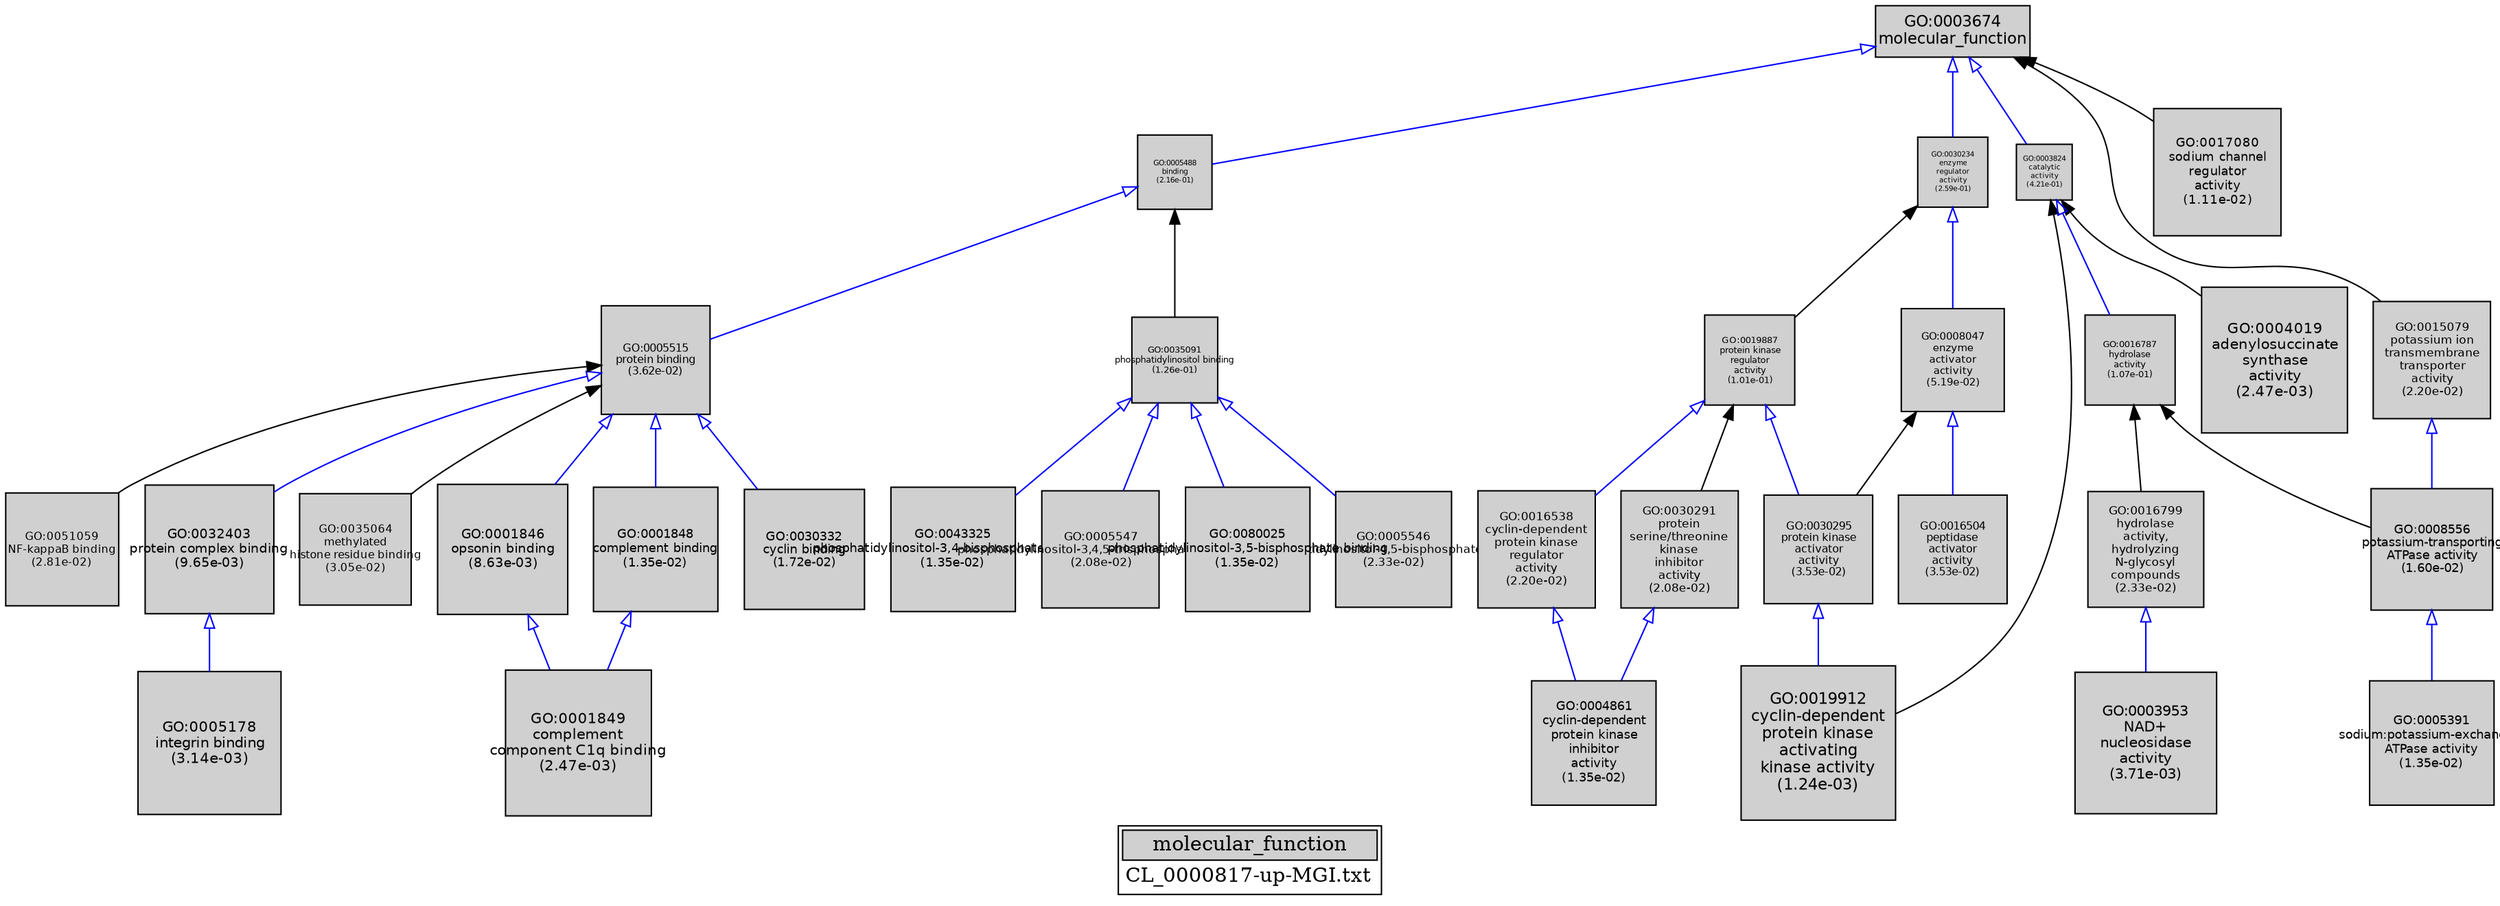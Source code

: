 digraph "molecular_function" {
graph [ bgcolor = "#FFFFFF", label = <<TABLE COLOR="black" BGCOLOR="white"><TR><TD COLSPAN="2" BGCOLOR="#D0D0D0"><FONT COLOR="black">molecular_function</FONT></TD></TR><TR><TD BORDER="0">CL_0000817-up-MGI.txt</TD></TR></TABLE>> ];
node [ fontname = "Helvetica" ];

subgraph "nodes" {

node [ style = "filled", fixedsize = "true", width = 1, shape = "box", fontsize = 9, fillcolor = "#D0D0D0", fontcolor = "black", color = "black" ];

"GO:0032403" [ URL = "#GO:0032403", label = <<TABLE BORDER="0"><TR><TD>GO:0032403<BR/>protein complex binding<BR/>(9.65e-03)</TD></TR></TABLE>>, width = 1.25002892134, shape = "box", fontsize = 9.00020823363, height = 1.25002892134 ];
"GO:0008556" [ URL = "#GO:0008556", label = <<TABLE BORDER="0"><TR><TD>GO:0008556<BR/>potassium-transporting<BR/>ATPase activity<BR/>(1.60e-02)</TD></TR></TABLE>>, width = 1.18075512675, shape = "box", fontsize = 8.5014369126, height = 1.18075512675 ];
"GO:0003953" [ URL = "#GO:0003953", label = <<TABLE BORDER="0"><TR><TD>GO:0003953<BR/>NAD+<BR/>nucleosidase<BR/>activity<BR/>(3.71e-03)</TD></TR></TABLE>>, width = 1.3721609106, shape = "box", fontsize = 9.87955855633, height = 1.3721609106 ];
"GO:0019912" [ URL = "#GO:0019912", label = <<TABLE BORDER="0"><TR><TD>GO:0019912<BR/>cyclin-dependent<BR/>protein kinase<BR/>activating<BR/>kinase activity<BR/>(1.24e-03)</TD></TR></TABLE>>, width = 1.5, shape = "box", fontsize = 10.8, height = 1.5 ];
"GO:0035064" [ URL = "#GO:0035064", label = <<TABLE BORDER="0"><TR><TD>GO:0035064<BR/>methylated<BR/>histone residue binding<BR/>(3.05e-02)</TD></TR></TABLE>>, width = 1.08523579819, shape = "box", fontsize = 7.81369774696, height = 1.08523579819 ];
"GO:0005178" [ URL = "#GO:0005178", label = <<TABLE BORDER="0"><TR><TD>GO:0005178<BR/>integrin binding<BR/>(3.14e-03)</TD></TR></TABLE>>, width = 1.39236344036, shape = "box", fontsize = 10.0250167706, height = 1.39236344036 ];
"GO:0016799" [ URL = "#GO:0016799", label = <<TABLE BORDER="0"><TR><TD>GO:0016799<BR/>hydrolase<BR/>activity,<BR/>hydrolyzing<BR/>N-glycosyl<BR/>compounds<BR/>(2.33e-02)</TD></TR></TABLE>>, width = 1.1262265971, shape = "box", fontsize = 8.10883149909, height = 1.1262265971 ];
"GO:0001846" [ URL = "#GO:0001846", label = <<TABLE BORDER="0"><TR><TD>GO:0001846<BR/>opsonin binding<BR/>(8.63e-03)</TD></TR></TABLE>>, width = 1.2649603276, shape = "box", fontsize = 9.10771435872, height = 1.2649603276 ];
"GO:0001849" [ URL = "#GO:0001849", label = <<TABLE BORDER="0"><TR><TD>GO:0001849<BR/>complement<BR/>component C1q binding<BR/>(2.47e-03)</TD></TR></TABLE>>, width = 1.42066447454, shape = "box", fontsize = 10.2287842167, height = 1.42066447454 ];
"GO:0005546" [ URL = "#GO:0005546", label = <<TABLE BORDER="0"><TR><TD>GO:0005546<BR/>phosphatidylinositol-4,5-bisphosphate binding<BR/>(2.33e-02)</TD></TR></TABLE>>, width = 1.1262265971, shape = "box", fontsize = 8.10883149909, height = 1.1262265971 ];
"GO:0030295" [ URL = "#GO:0030295", label = <<TABLE BORDER="0"><TR><TD>GO:0030295<BR/>protein kinase<BR/>activator<BR/>activity<BR/>(3.53e-02)</TD></TR></TABLE>>, width = 1.06247753163, shape = "box", fontsize = 7.64983822776, height = 1.06247753163 ];
"GO:0005488" [ URL = "#GO:0005488", label = <<TABLE BORDER="0"><TR><TD>GO:0005488<BR/>binding<BR/>(2.16e-01)</TD></TR></TABLE>>, width = 0.722649466195, shape = "box", fontsize = 5.20307615661, height = 0.722649466195 ];
"GO:0008047" [ URL = "#GO:0008047", label = <<TABLE BORDER="0"><TR><TD>GO:0008047<BR/>enzyme<BR/>activator<BR/>activity<BR/>(5.19e-02)</TD></TR></TABLE>>, width = 1.00005717194, shape = "box", fontsize = 7.200411638, height = 1.00005717194 ];
"GO:0004019" [ URL = "#GO:0004019", label = <<TABLE BORDER="0"><TR><TD>GO:0004019<BR/>adenylosuccinate<BR/>synthase<BR/>activity<BR/>(2.47e-03)</TD></TR></TABLE>>, width = 1.42066447454, shape = "box", fontsize = 10.2287842167, height = 1.42066447454 ];
"GO:0030291" [ URL = "#GO:0030291", label = <<TABLE BORDER="0"><TR><TD>GO:0030291<BR/>protein<BR/>serine/threonine<BR/>kinase<BR/>inhibitor<BR/>activity<BR/>(2.08e-02)</TD></TR></TABLE>>, width = 1.14245759128, shape = "box", fontsize = 8.22569465721, height = 1.14245759128 ];
"GO:0005515" [ URL = "#GO:0005515", label = <<TABLE BORDER="0"><TR><TD>GO:0005515<BR/>protein binding<BR/>(3.62e-02)</TD></TR></TABLE>>, width = 1.05832808871, shape = "box", fontsize = 7.61996223868, height = 1.05832808871 ];
"GO:0030234" [ URL = "#GO:0030234", label = <<TABLE BORDER="0"><TR><TD>GO:0030234<BR/>enzyme<BR/>regulator<BR/>activity<BR/>(2.59e-01)</TD></TR></TABLE>>, width = 0.67946730897, shape = "box", fontsize = 5.0, height = 0.67946730897 ];
"GO:0019887" [ URL = "#GO:0019887", label = <<TABLE BORDER="0"><TR><TD>GO:0019887<BR/>protein kinase<BR/>regulator<BR/>activity<BR/>(1.01e-01)</TD></TR></TABLE>>, width = 0.881028239248, shape = "box", fontsize = 6.34340332259, height = 0.881028239248 ];
"GO:0043325" [ URL = "#GO:0043325", label = <<TABLE BORDER="0"><TR><TD>GO:0043325<BR/>phosphatidylinositol-3,4-bisphosphate binding<BR/>(1.35e-02)</TD></TR></TABLE>>, width = 1.20402823033, shape = "box", fontsize = 8.66900325839, height = 1.20402823033 ];
"GO:0005391" [ URL = "#GO:0005391", label = <<TABLE BORDER="0"><TR><TD>GO:0005391<BR/>sodium:potassium-exchanging<BR/>ATPase activity<BR/>(1.35e-02)</TD></TR></TABLE>>, width = 1.20402823033, shape = "box", fontsize = 8.66900325839, height = 1.20402823033 ];
"GO:0015079" [ URL = "#GO:0015079", label = <<TABLE BORDER="0"><TR><TD>GO:0015079<BR/>potassium ion<BR/>transmembrane<BR/>transporter<BR/>activity<BR/>(2.20e-02)</TD></TR></TABLE>>, width = 1.13414317819, shape = "box", fontsize = 8.16583088296, height = 1.13414317819 ];
"GO:0005547" [ URL = "#GO:0005547", label = <<TABLE BORDER="0"><TR><TD>GO:0005547<BR/>phosphatidylinositol-3,4,5-trisphosphate binding<BR/>(2.08e-02)</TD></TR></TABLE>>, width = 1.14245759128, shape = "box", fontsize = 8.22569465721, height = 1.14245759128 ];
"GO:0017080" [ URL = "#GO:0017080", label = <<TABLE BORDER="0"><TR><TD>GO:0017080<BR/>sodium channel<BR/>regulator<BR/>activity<BR/>(1.11e-02)</TD></TR></TABLE>>, width = 1.23143508334, shape = "box", fontsize = 8.86633260002, height = 1.23143508334 ];
"GO:0001848" [ URL = "#GO:0001848", label = <<TABLE BORDER="0"><TR><TD>GO:0001848<BR/>complement binding<BR/>(1.35e-02)</TD></TR></TABLE>>, width = 1.20402823033, shape = "box", fontsize = 8.66900325839, height = 1.20402823033 ];
"GO:0035091" [ URL = "#GO:0035091", label = <<TABLE BORDER="0"><TR><TD>GO:0035091<BR/>phosphatidylinositol binding<BR/>(1.26e-01)</TD></TR></TABLE>>, width = 0.839189838741, shape = "box", fontsize = 6.04216683894, height = 0.839189838741 ];
"GO:0016538" [ URL = "#GO:0016538", label = <<TABLE BORDER="0"><TR><TD>GO:0016538<BR/>cyclin-dependent<BR/>protein kinase<BR/>regulator<BR/>activity<BR/>(2.20e-02)</TD></TR></TABLE>>, width = 1.13414317819, shape = "box", fontsize = 8.16583088296, height = 1.13414317819 ];
"GO:0003674" [ URL = "#GO:0003674", label = <<TABLE BORDER="0"><TR><TD>GO:0003674<BR/>molecular_function</TD></TR></TABLE>>, width = 1.5, shape = "box", fontsize = 10.8 ];
"GO:0030332" [ URL = "#GO:0030332", label = <<TABLE BORDER="0"><TR><TD>GO:0030332<BR/>cyclin binding<BR/>(1.72e-02)</TD></TR></TABLE>>, width = 1.17029198572, shape = "box", fontsize = 8.42610229719, height = 1.17029198572 ];
"GO:0080025" [ URL = "#GO:0080025", label = <<TABLE BORDER="0"><TR><TD>GO:0080025<BR/>phosphatidylinositol-3,5-bisphosphate binding<BR/>(1.35e-02)</TD></TR></TABLE>>, width = 1.20402823033, shape = "box", fontsize = 8.66900325839, height = 1.20402823033 ];
"GO:0016504" [ URL = "#GO:0016504", label = <<TABLE BORDER="0"><TR><TD>GO:0016504<BR/>peptidase<BR/>activator<BR/>activity<BR/>(3.53e-02)</TD></TR></TABLE>>, width = 1.06247753163, shape = "box", fontsize = 7.64983822776, height = 1.06247753163 ];
"GO:0051059" [ URL = "#GO:0051059", label = <<TABLE BORDER="0"><TR><TD>GO:0051059<BR/>NF-kappaB binding<BR/>(2.81e-02)</TD></TR></TABLE>>, width = 1.09783616485, shape = "box", fontsize = 7.9044203869, height = 1.09783616485 ];
"GO:0016787" [ URL = "#GO:0016787", label = <<TABLE BORDER="0"><TR><TD>GO:0016787<BR/>hydrolase<BR/>activity<BR/>(1.07e-01)</TD></TR></TABLE>>, width = 0.870768633536, shape = "box", fontsize = 6.26953416146, height = 0.870768633536 ];
"GO:0003824" [ URL = "#GO:0003824", label = <<TABLE BORDER="0"><TR><TD>GO:0003824<BR/>catalytic<BR/>activity<BR/>(4.21e-01)</TD></TR></TABLE>>, width = 0.547158246157, shape = "box", fontsize = 5.0, height = 0.547158246157 ];
"GO:0004861" [ URL = "#GO:0004861", label = <<TABLE BORDER="0"><TR><TD>GO:0004861<BR/>cyclin-dependent<BR/>protein kinase<BR/>inhibitor<BR/>activity<BR/>(1.35e-02)</TD></TR></TABLE>>, width = 1.20402823033, shape = "box", fontsize = 8.66900325839, height = 1.20402823033 ];
}
subgraph "edges" {


edge [ dir = "back", weight = 1 ];
subgraph "regulates" {


edge [ color = "cyan", arrowtail = "none" ];
subgraph "positive" {


edge [ color = "green", arrowtail = "vee" ];
}
subgraph "negative" {


edge [ color = "red", arrowtail = "tee" ];
}
}
subgraph "part_of" {


edge [ color = "purple", arrowtail = "diamond", weight = 2.5 ];
}
subgraph "is_a" {


edge [ color = "blue", arrowtail = "empty", weight = 5.0 ];
"GO:0001846" -> "GO:0001849";
"GO:0030291" -> "GO:0004861";
"GO:0015079" -> "GO:0008556";
"GO:0003674" -> "GO:0030234";
"GO:0005515" -> "GO:0001846";
"GO:0005488" -> "GO:0005515";
"GO:0008556" -> "GO:0005391";
"GO:0008047" -> "GO:0016504";
"GO:0016799" -> "GO:0003953";
"GO:0035091" -> "GO:0005546";
"GO:0030234" -> "GO:0008047";
"GO:0003674" -> "GO:0003824";
"GO:0035091" -> "GO:0043325";
"GO:0005515" -> "GO:0032403";
"GO:0035091" -> "GO:0080025";
"GO:0030295" -> "GO:0019912";
"GO:0005515" -> "GO:0030332";
"GO:0019887" -> "GO:0030295";
"GO:0003824" -> "GO:0016787";
"GO:0005515" -> "GO:0001848";
"GO:0035091" -> "GO:0005547";
"GO:0032403" -> "GO:0005178";
"GO:0003674" -> "GO:0005488";
"GO:0016538" -> "GO:0004861";
"GO:0001848" -> "GO:0001849";
"GO:0019887" -> "GO:0016538";
}
"GO:0019887" -> "GO:0030291";
"GO:0030234" -> "GO:0019887";
"GO:0003824" -> "GO:0004019";
"GO:0003824" -> "GO:0019912";
"GO:0016787" -> "GO:0016799";
"GO:0005488" -> "GO:0035091";
"GO:0003674" -> "GO:0015079";
"GO:0005515" -> "GO:0035064";
"GO:0008047" -> "GO:0030295";
"GO:0005515" -> "GO:0051059";
"GO:0003674" -> "GO:0017080";
"GO:0016787" -> "GO:0008556";
}
}
